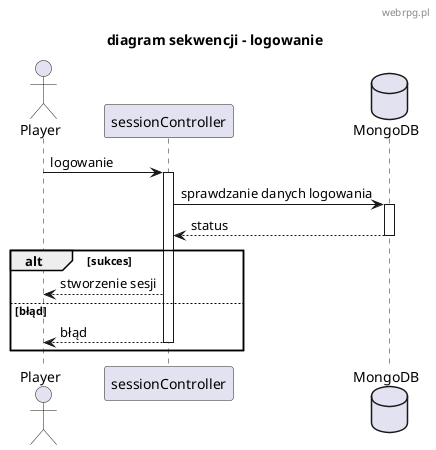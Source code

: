 @startuml
skinparam defaultFontName "Comic Sans MS"
header webrpg.pl
title "diagram sekwencji - logowanie"

actor Player
participant "sessionController" as SessionController 
database MongoDB as db


Player -> SessionController : logowanie

activate SessionController
SessionController -> db : sprawdzanie danych logowania
activate db

db --> SessionController : status
deactivate db

alt sukces
    SessionController --> Player : stworzenie sesji

else błąd
    SessionController --> Player : błąd
    deactivate SessionController
    end




@enduml